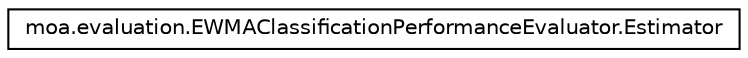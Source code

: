 digraph G
{
  edge [fontname="Helvetica",fontsize="10",labelfontname="Helvetica",labelfontsize="10"];
  node [fontname="Helvetica",fontsize="10",shape=record];
  rankdir=LR;
  Node1 [label="moa.evaluation.EWMAClassificationPerformanceEvaluator.Estimator",height=0.2,width=0.4,color="black", fillcolor="white", style="filled",URL="$classmoa_1_1evaluation_1_1EWMAClassificationPerformanceEvaluator_1_1Estimator.html"];
}
